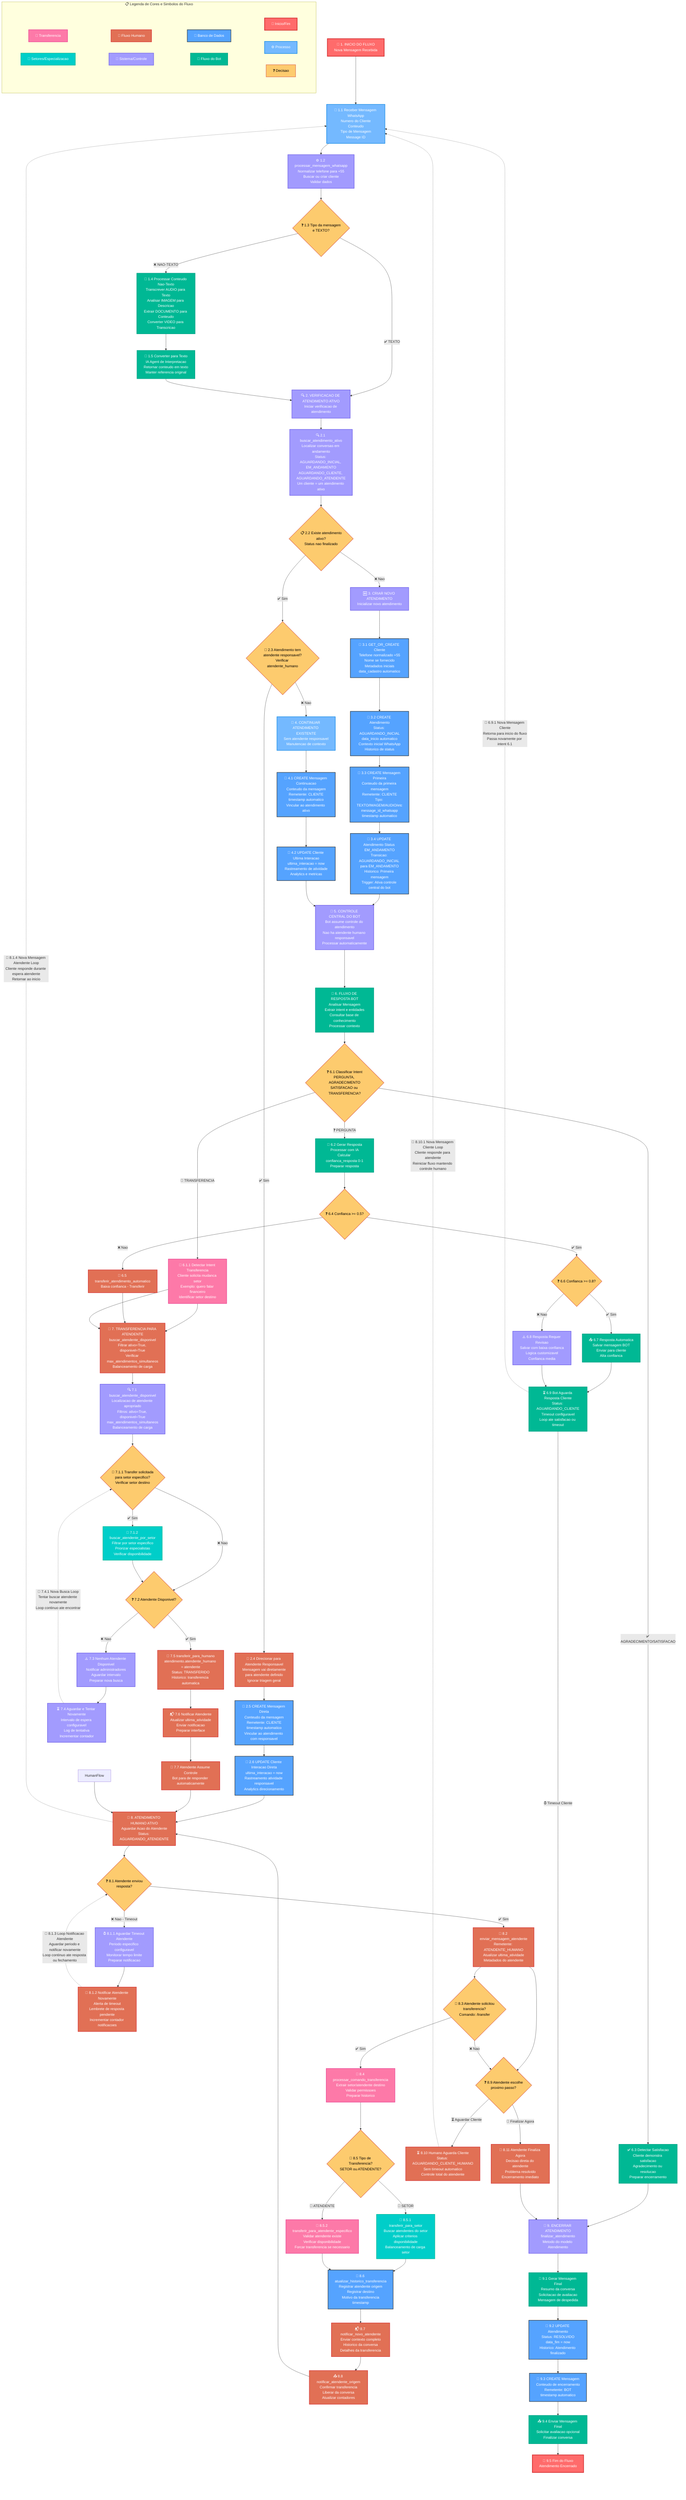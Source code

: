 graph TD

    %% ==============================
    %% DEFINICAO DE CORES E ESTILOS
    %% ==============================
    classDef startEnd fill:#ff6b6b,stroke:#d63031,stroke-width:3px,color:white
    classDef process fill:#74b9ff,stroke:#0984e3,stroke-width:2px,color:white
    classDef decision fill:#fdcb6e,stroke:#e17055,stroke-width:2px,color:black
    classDef database fill:#55a3ff,stroke:#2d3436,stroke-width:2px,color:white
    classDef botFlow fill:#00b894,stroke:#00a085,stroke-width:2px,color:white
    classDef humanFlow fill:#e17055,stroke:#d63031,stroke-width:2px,color:white
    classDef systemFlow fill:#a29bfe,stroke:#6c5ce7,stroke-width:2px,color:white
    classDef transferFlow fill:#fd79a8,stroke:#e84393,stroke-width:2px,color:white
    classDef sectorFlow fill:#00cec9,stroke:#00b894,stroke-width:2px,color:white
    
    %% Estilo para subgrafos da legenda (invisiveis)
    classDef legendaInvisible fill:transparent,stroke:transparent

    %% ==============================
    %% LEGENDA MELHORADA COM MAIS ESPACO
    %% ==============================
    subgraph Legenda ["📋 Legenda de Cores e Simbolos do Fluxo"]
        direction TB
        subgraph LegendaRow1 [" "]
            L1[🚀 Inicio/Fim]:::startEnd
            L2[⚙️ Processo]:::process
            L3[❓ Decisao]:::decision
        end
        subgraph LegendaRow2 [" "]
            L4[💾 Banco de Dados]:::database
            L5[🤖 Fluxo do Bot]:::botFlow
        end
        subgraph LegendaRow3 [" "]
            L6[👤 Fluxo Humano]:::humanFlow
            L7[🔧 Sistema/Controle]:::systemFlow
        end
        subgraph LegendaRow4 [" "]
            L8[🔄 Transferencia]:::transferFlow
            L9[🏢 Setores/Especializacao]:::sectorFlow
        end
    end

    %% ==============================
    %% FLUXO PRINCIPAL SEM SUBGRAFOS
    %% ==============================
    
    %% 1. INICIO DO FLUXO
    Start[🚀 1. INICIO DO FLUXO<br/>Nova Mensagem Recebida]:::startEnd
    ReceiveMsg[📱 1.1 Receber Mensagem WhatsApp<br/>Numero do Cliente<br/>Conteudo<br/>Tipo de Mensagem<br/>Message ID]:::process
    CallInitializer[⚙️ 1.2 processar_mensagem_whatsapp<br/>Normalizar telefone para +55<br/>Buscar ou criar cliente<br/>Validar dados]:::systemFlow
    
    %% 1.3 TRATAMENTO DO TIPO DE MENSAGEM
    CheckMessageType{❓ 1.3 Tipo da mensagem<br/>e TEXTO?}:::decision
    ProcessNonTextMessage[🤖 1.4 Processar Conteudo Nao-Texto<br/>Transcrever AUDIO para Texto<br/>Analisar IMAGEM para Descricao<br/>Extrair DOCUMENTO para Conteudo<br/>Converter VIDEO para Transcricao]:::botFlow
    ConvertToText[📝 1.5 Converter para Texto<br/>IA Agent de Interpretacao<br/>Retornar conteudo em texto<br/>Manter referencia original]:::botFlow
    
    %% 2. VERIFICACAO DE ATENDIMENTO ATIVO
    SearchActiveTicket[🔍 2. VERIFICACAO DE ATENDIMENTO ATIVO<br/>Iniciar verificacao de atendimento]:::systemFlow
    BuscarAtendimentoAtivo[🔍 2.1 buscar_atendimento_ativo<br/>Localizar conversas em andamento<br/>Status: AGUARDANDO_INICIAL, EM_ANDAMENTO<br/>AGUARDANDO_CLIENTE, AGUARDANDO_ATENDENTE<br/>Um cliente = um atendimento ativo]:::systemFlow
    ActiveTicketExists{📋 2.2 Existe atendimento<br/>ativo?<br/>Status nao finalizado}:::decision
    CheckResponsibleAgent{👤 2.3 Atendimento tem<br/>atendente responsavel?<br/>Verificar atendente_humano}:::decision
    %% 2.5 NOVO: FLUXO DIRETO PARA ATENDENTE RESPONSAVEL
    SaveDirectMessage[💾 2.5 CREATE Mensagem Direta<br/>Conteudo da mensagem<br/>Remetente: CLIENTE<br/>timestamp automatico<br/>Vincular ao atendimento com responsavel]:::database
    UpdateDirectInteraction[💾 2.6 UPDATE Cliente Interacao Direta<br/>ultima_interacao = now<br/>Rastreamento atividade responsavel<br/>Analytics direcionamento]:::database
    
    DirectToResponsibleAgent[🎯 2.4 Direcionar para Atendente Responsavel<br/>Mensagem vai diretamente<br/>para atendente definido<br/>Ignorar triagem geral]:::humanFlow
    
    %% 3. CRIAR NOVO ATENDIMENTO
    CreateNewTicketFlow[🆕 3. CRIAR NOVO ATENDIMENTO<br/>Inicializar novo atendimento]:::systemFlow
    CreateClientDB[💾 3.1 GET_OR_CREATE Cliente<br/>Telefone normalizado +55<br/>Nome se fornecido<br/>Metadados iniciais<br/>data_cadastro automatico]:::database
    CreateTicketDB[💾 3.2 CREATE Atendimento<br/>Status: AGUARDANDO_INICIAL<br/>data_inicio automatico<br/>Contexto inicial WhatsApp<br/>Historico de status]:::database
    SaveFirstMessage[💾 3.3 CREATE Mensagem Primeira<br/>Conteudo da primeira mensagem<br/>Remetente: CLIENTE<br/>Tipo: TEXTO/IMAGEM/AUDIO/etc<br/>message_id_whatsapp<br/>timestamp automatico]:::database
    UpdateToInProgress[💾 3.4 UPDATE Atendimento Status EM_ANDAMENTO<br/>Transicao: AGUARDANDO_INICIAL para EM_ANDAMENTO<br/>Historico: Primeira mensagem<br/>Trigger: Ativa controle central do bot]:::database
    
    %% 4. CONTINUAR ATENDIMENTO EXISTENTE (SEM RESPONSAVEL)
    ContinueTicketFlow[🔄 4. CONTINUAR ATENDIMENTO EXISTENTE<br/>Sem atendente responsavel<br/>Manutencao de contexto]:::process
    SaveMessageDB[💾 4.1 CREATE Mensagem Continuacao<br/>Conteudo da mensagem<br/>Remetente: CLIENTE<br/>timestamp automatico<br/>Vincular ao atendimento ativo]:::database
    UpdateClientInteraction[💾 4.2 UPDATE Cliente Ultima Interacao<br/>ultima_interacao = now<br/>Rastreamento de atividade<br/>Analytics e metricas]:::database
    
    %% 5. CONTROLE CENTRAL DO BOT
    BotControlLogic[🔧 5. CONTROLE CENTRAL DO BOT<br/>Bot assume controle do atendimento<br/>Nao ha atendente humano responsavel<br/>Processar automaticamente]:::systemFlow

    %% 6. FLUXO DE RESPOSTA DO BOT
    AnalyzeMessage[🤖 6. FLUXO DE RESPOSTA BOT<br/>Analisar Mensagem<br/>Extrair intent e entidades<br/>Consultar base de conhecimento<br/>Processar contexto]:::botFlow
    ClassifyIntent{❓ 6.1 Classificar Intent<br/>PERGUNTA, AGRADECIMENTO<br/>SATISFACAO ou TRANSFERENCIA?}:::decision
    DetectTransferIntent[🔄 6.1.1 Detectar Intent Transferencia<br/>Cliente solicita mudanca setor<br/>Exemplo: quero falar financeiro<br/>Identificar setor destino]:::transferFlow
    GenerateResponse[💭 6.2 Gerar Resposta<br/>Processar com IA<br/>Calcular confianca_resposta 0-1<br/>Preparar resposta]:::botFlow
    DetectSatisfaction[✅ 6.3 Detectar Satisfacao<br/>Cliente demonstra satisfacao<br/>Agradecimento ou resolucao<br/>Preparar encerramento]:::botFlow
    CheckConfidence{❓ 6.4 Confianca >= 0.5?}:::decision
    TransferToHuman[👤 6.5 transferir_atendimento_automatico<br/>Baixa confianca - Transferir]:::humanFlow
    CheckHighConfidence{❓ 6.6 Confianca >= 0.8?}:::decision
    SendAutomaticResponse[📤 6.7 Resposta Automatica<br/>Salvar mensagem BOT<br/>Enviar para cliente<br/>Alta confianca]:::botFlow
    RequireReview[⚠️ 6.8 Resposta Requer Revisao<br/>Salvar com baixa confianca<br/>Logica customizavel<br/>Confianca media]:::systemFlow
    
    %% 7. TRANSFERENCIA PARA ATENDENTE
    FindAgent[👥 7. TRANSFERENCIA PARA ATENDENTE<br/>buscar_atendente_disponivel<br/>Filtrar ativo=True, disponivel=True<br/>Verificar max_atendimentos_simultaneos<br/>Balanceamento de carga]:::humanFlow
    BuscarAtendenteDisponivel[🔍 7.1 buscar_atendente_disponivel<br/>Localizacao de atendente apropriado<br/>Filtros: ativo=True, disponivel=True<br/>max_atendimentos_simultaneos<br/>Balanceamento de carga]:::systemFlow
    CheckSpecificSector{🏢 7.1.1 Transfer solicitada<br/>para setor especifico?<br/>Verificar setor destino}:::decision
    BuscarPorSetor[🏢 7.1.2 buscar_atendente_por_setor<br/>Filtrar por setor especifico<br/>Priorizar especialistas<br/>Verificar disponibilidade]:::sectorFlow
    AgentAvailable{❓ 7.2 Atendente Disponivel?}:::decision
    NoAgentFlow[⚠️ 7.3 Nenhum Atendente Disponivel<br/>Notificar administradores<br/>Aguardar intervalo<br/>Preparar nova busca]:::systemFlow
    WaitAndRetry[⏳ 7.4 Aguardar e Tentar Novamente<br/>Intervalo de espera configuravel<br/>Log de tentativa<br/>Incrementar contador]:::systemFlow
    AssignAgent[👤 7.5 transferir_para_humano<br/>atendimento.atendente_humano = atendente<br/>Status: TRANSFERIDO<br/>Historico: transferencia automatica]:::humanFlow
    NotifyAgent[📬 7.6 Notificar Atendente<br/>Atualizar ultima_atividade<br/>Enviar notificacao<br/>Preparar interface]:::humanFlow
    HumanTakeover[👤 7.7 Atendente Assume Controle<br/>Bot para de responder automaticamente]:::humanFlow
    
    %% 8. ATENDIMENTO HUMANO ATIVO
    WaitHumanAction[👤 8. ATENDIMENTO HUMANO ATIVO<br/>Aguardar Acao do Atendente<br/>Status: AGUARDANDO_ATENDENTE]:::humanFlow
    HumanResponse{❓ 8.1 Atendente enviou<br/>resposta?}:::decision
    WaitHumanTimeout[⏰ 8.1.1 Aguardar Timeout Atendente<br/>Periodo especifico configuravel<br/>Monitorar tempo limite<br/>Preparar notificacao]:::systemFlow
    NotifyAgentAgain[📢 8.1.2 Notificar Atendente Novamente<br/>Alerta de timeout<br/>Lembrete de resposta pendente<br/>Incrementar contador notificacoes]:::humanFlow
    SaveHumanMessage[💾 8.2 enviar_mensagem_atendente<br/>Remetente: ATENDENTE_HUMANO<br/>Atualizar ultima_atividade<br/>Metadados do atendente]:::humanFlow
    
    %% 8.5 NOVO: TRANSFERENCIA ENTRE ATENDENTES/SETORES
    CheckTransferCommand{🔄 8.3 Atendente solicitou<br/>transferencia?<br/>Comando: /transfer}:::decision
    ProcessTransferCommand[🔄 8.4 processar_comando_transferencia<br/>Extrair setor/atendente destino<br/>Validar permissoes<br/>Preparar historico]:::transferFlow
    SelectTransferTarget{🎯 8.5 Tipo de Transferencia?<br/>SETOR ou ATENDENTE?}:::decision
    
    %% 8.5.1 TRANSFERENCIA POR SETOR
    TransferToSector[🏢 8.5.1 transferir_para_setor<br/>Buscar atendentes do setor<br/>Aplicar criterios disponibilidade<br/>Balanceamento de carga setor]:::sectorFlow
    
    %% 8.5.2 TRANSFERENCIA PARA ATENDENTE ESPECIFICO
    TransferToSpecificAgent[👤 8.5.2 transferir_para_atendente_especifico<br/>Validar atendente existe<br/>Verificar disponibilidade<br/>Forcar transferencia se necessario]:::transferFlow
    
    %% 8.6 FINALIZACAO DE TRANSFERENCIA
    UpdateTransferHistory[📝 8.6 atualizar_historico_transferencia<br/>Registrar atendente origem<br/>Registrar destino<br/>Motivo da transferencia<br/>timestamp]:::database
    NotifyNewAgent[📬 8.7 notificar_novo_atendente<br/>Enviar contexto completo<br/>Historico da conversa<br/>Detalhes da transferencia]:::humanFlow
    NotifyOldAgent[📤 8.8 notificar_atendente_origem<br/>Confirmar transferencia<br/>Liberar da conversa<br/>Atualizar contadores]:::humanFlow

  	%% 9. ENCERRAR ATENDIMENTO
    CloseTicketFlow[🏁 9. ENCERRAR ATENDIMENTO<br/>finalizar_atendimento<br/>Metodo do modelo Atendimento]:::systemFlow
    GenerateClosingMsg[💬 9.1 Gerar Mensagem Final<br/>Resumo da conversa<br/>Solicitacao de avaliacao<br/>Mensagem de despedida]:::botFlow
    UpdateTicketDB[💾 9.2 UPDATE Atendimento<br/>Status: RESOLVIDO<br/>data_fim = now<br/>Historico: Atendimento finalizado]:::database
    SaveClosingMsgDB[💾 9.3 CREATE Mensagem<br/>Conteudo de encerramento<br/>Remetente: BOT<br/>timestamp automatico]:::database
    SendClosingMessage[📤 9.4 Enviar Mensagem Final<br/>Solicitar avaliacao opcional<br/>Finalizar conversa]:::botFlow
    EndFlow[🏁 9.5 Fim do Fluxo<br/>Atendimento Encerrado]:::startEnd
     


    %% ==============================
    %% CONEXOES DO FLUXO PRINCIPAL
    %% ==============================
    
    %% Fluxo sequencial principal
    Start --> ReceiveMsg
    ReceiveMsg --> CallInitializer
    CallInitializer --> CheckMessageType
    
    %% Bifurcacao para tratamento de tipo de mensagem
    CheckMessageType -->|✅ TEXTO| SearchActiveTicket
    CheckMessageType -->|❌ NAO-TEXTO| ProcessNonTextMessage
    ProcessNonTextMessage --> ConvertToText
    ConvertToText --> SearchActiveTicket
    
    SearchActiveTicket --> BuscarAtendimentoAtivo
    BuscarAtendimentoAtivo --> ActiveTicketExists
    
    %% Decisao de criar novo ou continuar
    ActiveTicketExists -->|❌ Nao| CreateNewTicketFlow
    ActiveTicketExists -->|✅ Sim| CheckResponsibleAgent
    
    %% Nova verificacao de atendente responsavel
    CheckResponsibleAgent -->|✅ Sim| DirectToResponsibleAgent
    CheckResponsibleAgent -->|❌ Nao| ContinueTicketFlow
    
    %% Fluxo organizado para atendente responsavel
    DirectToResponsibleAgent --> SaveDirectMessage
    SaveDirectMessage --> UpdateDirectInteraction
    UpdateDirectInteraction --> WaitHumanAction
    
    CreateNewTicketFlow --> CreateClientDB
    CreateClientDB --> CreateTicketDB
    CreateTicketDB --> SaveFirstMessage
    SaveFirstMessage --> UpdateToInProgress
    
    ContinueTicketFlow --> SaveMessageDB
    SaveMessageDB --> UpdateClientInteraction
    
    %% Convergencia para controle do bot (APENAS para fluxos sem atendente responsavel)
    UpdateToInProgress --> BotControlLogic
    UpdateClientInteraction --> BotControlLogic
    
    %% Bot assume controle direto (sem verificacoes redundantes)
    BotControlLogic --> AnalyzeMessage
    AnalyzeMessage --> ClassifyIntent
    
    %% Bifurcacao por tipo de intent
    ClassifyIntent -->|❓ PERGUNTA| GenerateResponse
    ClassifyIntent -->|✅ AGRADECIMENTO/SATISFACAO| DetectSatisfaction
    ClassifyIntent -->|🔄 TRANSFERENCIA| DetectTransferIntent
    
    %% Fluxo de transferencia por intent do cliente
    DetectTransferIntent --> FindAgent
    
    %% Fluxo de geracao de resposta para perguntas
    GenerateResponse --> CheckConfidence
    CheckConfidence -->|❌ Nao| TransferToHuman
    CheckConfidence -->|✅ Sim| CheckHighConfidence
    
    CheckHighConfidence -->|✅ Sim| SendAutomaticResponse
    CheckHighConfidence -->|❌ Nao| RequireReview
    
    %% Fluxo de satisfacao direta
    DetectSatisfaction --> CloseTicketFlow
    
    %% Fluxo especifico do BOT apos resposta
    SendAutomaticResponse --> BotWaitClientResponse
    RequireReview --> BotWaitClientResponse
    BotWaitClientResponse[⏳ 6.9 Bot Aguarda Resposta Cliente<br/>Status: AGUARDANDO_CLIENTE<br/>Timeout configuravel<br/>Loop ate satisfacao ou timeout]:::botFlow
    
    %% Fluxo especifico do HUMANO apos resposta
    SaveHumanMessage --> HumanDecision
    HumanDecision{❓ 8.9 Atendente escolhe<br/>proximo passo?}:::decision
    HumanWaitClient[⏳ 8.10 Humano Aguarda Cliente<br/>Status: AGUARDANDO_CLIENTE_HUMANO<br/>Sem timeout automatico<br/>Controle total do atendente]:::humanFlow
    HumanFinalizeNow[🏁 8.11 Atendente Finaliza Agora<br/>Decisao direta do atendente<br/>Problema resolvido<br/>Encerramento imediato]:::humanFlow
    
    %% Fluxo de Transferencia
    TransferToHuman --> FindAgent
    DetectTransferIntent --> FindAgent
    FindAgent --> BuscarAtendenteDisponivel
    BuscarAtendenteDisponivel --> CheckSpecificSector
    
    %% Bifurcacao por tipo de busca
    CheckSpecificSector -->|✅ Sim| BuscarPorSetor
    CheckSpecificSector -->|❌ Nao| AgentAvailable
    BuscarPorSetor --> AgentAvailable
    
    AgentAvailable -->|✅ Sim| AssignAgent
    AgentAvailable -->|❌ Nao| NoAgentFlow
    
    %% Loop de busca de atendente
    NoAgentFlow --> WaitAndRetry
    WaitAndRetry -.->|🔄 7.4.1 Nova Busca Loop<br/>Tentar buscar atendente novamente<br/>Loop continuo ate encontrar| CheckSpecificSector
    
    AssignAgent --> NotifyAgent
    NotifyAgent --> HumanTakeover
    
    HumanTakeover --> WaitHumanAction
    
    %% Fluxo do Bot - Caminhos especificos
    BotWaitClientResponse -.->|🔄 6.9.1 Nova Mensagem Cliente<br/>Retorna para inicio do fluxo<br/>Passa novamente por intent 6.1| ReceiveMsg
    BotWaitClientResponse -->|⏰ Timeout Cliente| CloseTicketFlow
    
    %% Fluxo Humano - Caminhos especificos  
    SaveHumanMessage --> CheckTransferCommand
    CheckTransferCommand -->|❌ Nao| HumanDecision
    CheckTransferCommand -->|✅ Sim| ProcessTransferCommand
    
    %% Fluxo de transferencia entre atendentes
    ProcessTransferCommand --> SelectTransferTarget
    SelectTransferTarget -->|🏢 SETOR| TransferToSector
    SelectTransferTarget -->|👤 ATENDENTE| TransferToSpecificAgent
    
    %% Convergencia das transferencias
    TransferToSector --> UpdateTransferHistory
    TransferToSpecificAgent --> UpdateTransferHistory
    UpdateTransferHistory --> NotifyNewAgent
    NotifyNewAgent --> NotifyOldAgent
    NotifyOldAgent --> WaitHumanAction
    
    HumanDecision -->|🏁 Finalizar Agora| HumanFinalizeNow
    HumanDecision -->|⏳ Aguardar Cliente| HumanWaitClient
    
    HumanFinalizeNow --> CloseTicketFlow
    HumanWaitClient -.->|🔄 8.10.1 Nova Mensagem Cliente Loop<br/>Cliente responde para atendente<br/>Reiniciar fluxo mantendo controle humano| ReceiveMsg
    
    %% Fluxo Humano antigo - ajustar para nova estrutura
    HumanFlow --> WaitHumanAction
    WaitHumanAction --> HumanResponse
    HumanResponse -->|✅ Sim| SaveHumanMessage
    HumanResponse -->|❌ Nao - Timeout| WaitHumanTimeout
    
    %% Loop de timeout e notificacao do atendente
    WaitHumanTimeout --> NotifyAgentAgain
    NotifyAgentAgain -.->|🔄 8.1.3 Loop Notificacao Atendente<br/>Aguardar periodo e notificar novamente<br/>Loop continuo ate resposta ou fechamento| HumanResponse
    
    %% Fluxo de Encerramento
    CloseTicketFlow --> GenerateClosingMsg
    GenerateClosingMsg --> UpdateTicketDB
    UpdateTicketDB --> SaveClosingMsgDB
    SaveClosingMsgDB --> SendClosingMessage
    SendClosingMessage --> EndFlow
    
    %% Loops de Retorno - Estrutura hierarquica atualizada
    WaitHumanAction -.->|🔄 8.1.4 Nova Mensagem Atendente Loop<br/>Cliente responde durante espera atendente<br/>Retornar ao inicio| ReceiveMsg
    
    %% Aplicar estilos aos subgrafos da legenda
    class LegendaRow1,LegendaRow2,LegendaRow3,LegendaRow4 legendaInvisible
    
    %% Nota: Inclui tratamento de midia via IA 1.3-1.4-1.5 para conversao de conteudo nao-texto
    %% Nota: Item 7.3-7.4-7.4.1 implementa loop continuo de busca por atendente disponivel com notificacoes administrativas
    %% Nota: Classificacao de Intent 6.1 determina fluxo: PERGUNTA -> resposta IA vs SATISFACAO -> encerramento direto vs TRANSFERENCIA -> mudanca setor
    %% Nota: Bot aguarda resposta 6.9 e retorna para inicio 6.9.1 passando novamente por classificacao intent 6.1
    %% Nota: Fluxos finais distintos - Bot 6.9 simplificado vs Humano 8.x controle manual com caminhos especificos
    %% Nota: Loops hierarquicos: 6.9.1 retorno bot, 7.4.1 busca atendente, 8.1.1-8.10.1 timeout e controle humano com opcao fechamento
    %% Nota: NOVO 2.3-2.4: Direcionamento direto para atendente responsavel quando atendimento ja tem atendente definido - BYPASSA CONTROLE DO BOT
    %% Nota: SIMPLIFICADO 5.0: Bot assume controle direto quando nao ha atendente responsavel - verificacao ja feita em 2.3
    %% Nota: NOVO 6.1.1: Intent de transferencia detectada pelo bot direciona para mudanca de setor automaticamente
    %% Nota: NOVO 7.1.1-7.1.2: Busca de atendente pode ser filtrada por setor especifico ou geral
    %% Nota: NOVO 8.3-8.8: Atendentes podem transferir entre si usando comandos, com historico completo e notificacoes
    %% Nota: Sistema suporta transferencia por SETOR (automatica) e por ATENDENTE ESPECIFICO (manual)